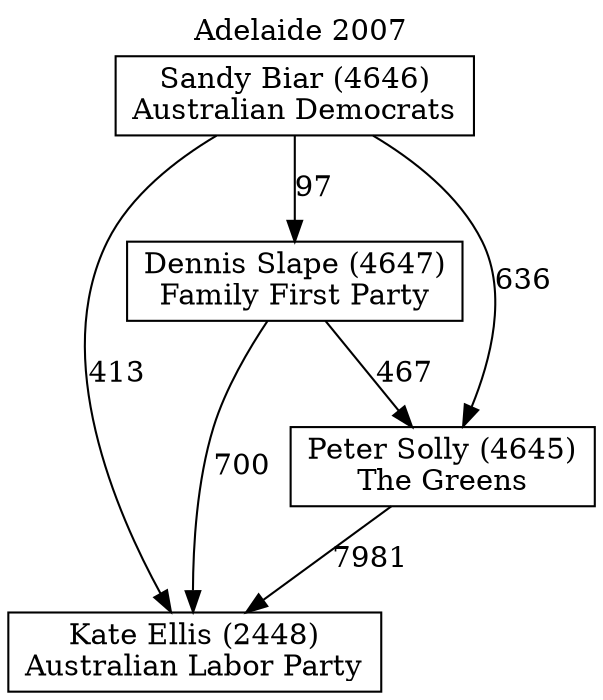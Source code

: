 // House preference flow
digraph "Kate Ellis (2448)_Adelaide_2007" {
	graph [label="Adelaide 2007" labelloc=t mclimit=10]
	node [shape=box]
	"Dennis Slape (4647)" [label="Dennis Slape (4647)
Family First Party"]
	"Kate Ellis (2448)" [label="Kate Ellis (2448)
Australian Labor Party"]
	"Peter Solly (4645)" [label="Peter Solly (4645)
The Greens"]
	"Sandy Biar (4646)" [label="Sandy Biar (4646)
Australian Democrats"]
	"Dennis Slape (4647)" -> "Kate Ellis (2448)" [label=700]
	"Dennis Slape (4647)" -> "Peter Solly (4645)" [label=467]
	"Peter Solly (4645)" -> "Kate Ellis (2448)" [label=7981]
	"Sandy Biar (4646)" -> "Dennis Slape (4647)" [label=97]
	"Sandy Biar (4646)" -> "Kate Ellis (2448)" [label=413]
	"Sandy Biar (4646)" -> "Peter Solly (4645)" [label=636]
}
